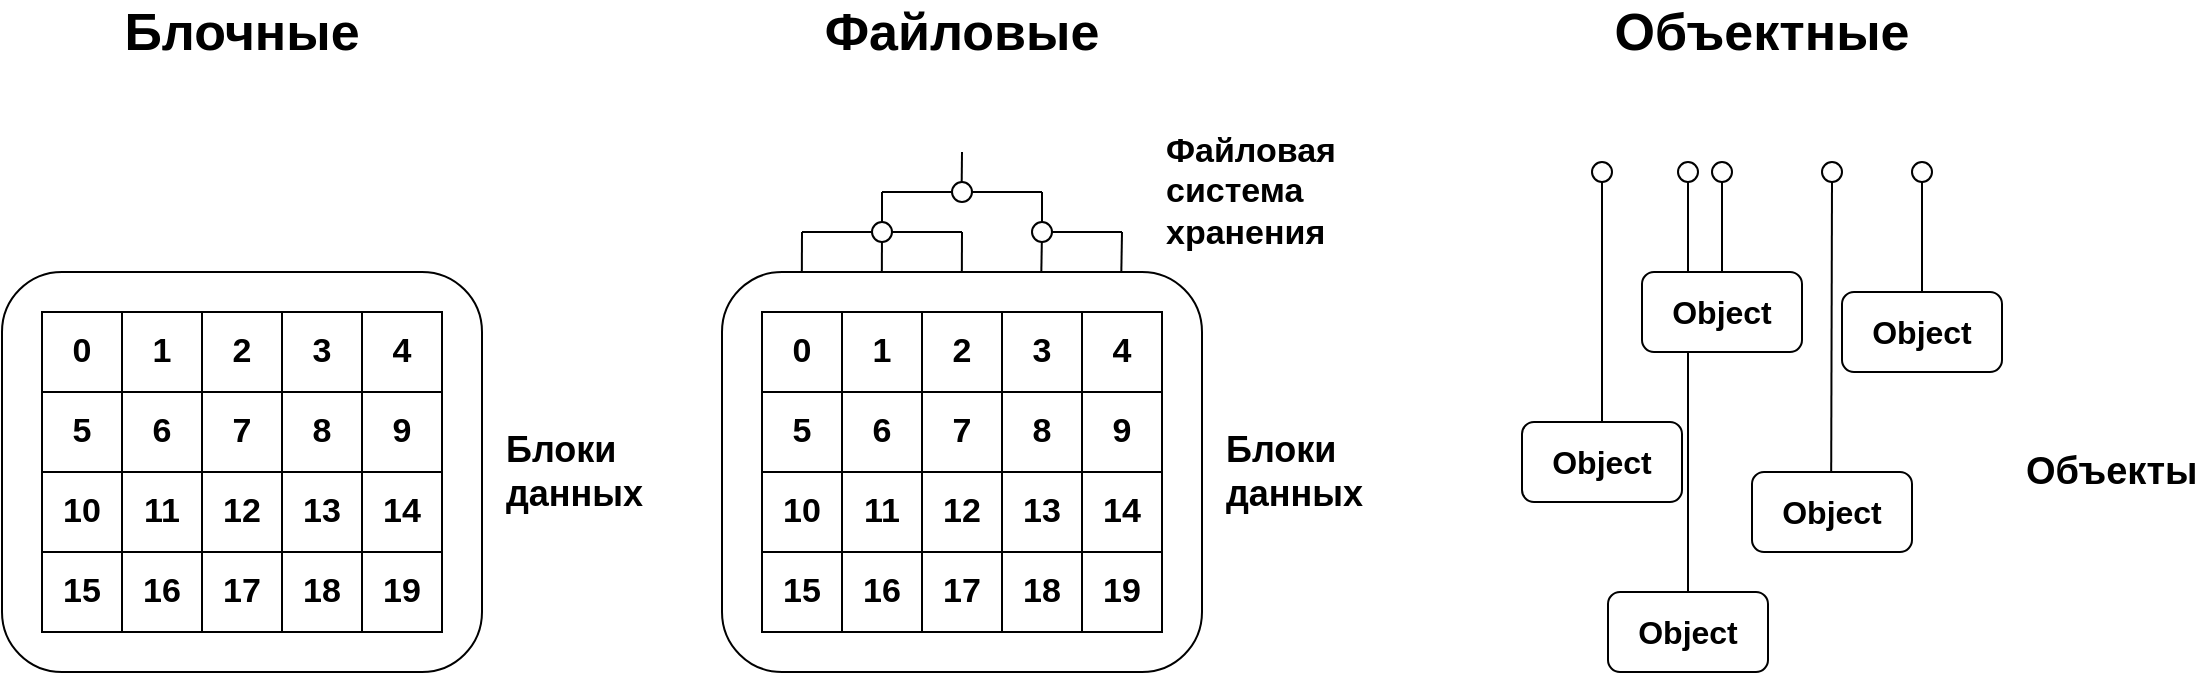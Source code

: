 <mxfile version="25.0.3">
  <diagram id="i2U2fAWp4BPeJd0J6tEC" name="Страница 1">
    <mxGraphModel dx="1434" dy="780" grid="1" gridSize="10" guides="1" tooltips="1" connect="1" arrows="1" fold="1" page="1" pageScale="1" pageWidth="1169" pageHeight="1654" math="0" shadow="0">
      <root>
        <mxCell id="0" />
        <mxCell id="1" parent="0" />
        <mxCell id="drja7BEQDBKc1mPBW_17-103" value="" style="endArrow=none;html=1;rounded=0;entryX=0.5;entryY=1;entryDx=0;entryDy=0;fontStyle=1" edge="1" parent="1" target="drja7BEQDBKc1mPBW_17-105">
          <mxGeometry width="50" height="50" relative="1" as="geometry">
            <mxPoint x="1123" y="1175" as="sourcePoint" />
            <mxPoint x="1123" y="935" as="targetPoint" />
          </mxGeometry>
        </mxCell>
        <mxCell id="drja7BEQDBKc1mPBW_17-23" value="" style="rounded=1;whiteSpace=wrap;html=1;fontStyle=1" vertex="1" parent="1">
          <mxGeometry x="280" y="1015" width="240" height="200" as="geometry" />
        </mxCell>
        <mxCell id="drja7BEQDBKc1mPBW_17-2" value="" style="rounded=0;whiteSpace=wrap;html=1;fontSize=17;fontStyle=1" vertex="1" parent="1">
          <mxGeometry x="300" y="1035" width="200" height="160" as="geometry" />
        </mxCell>
        <mxCell id="drja7BEQDBKc1mPBW_17-3" value="0" style="rounded=0;whiteSpace=wrap;html=1;fontSize=17;fontStyle=1" vertex="1" parent="1">
          <mxGeometry x="300" y="1035" width="40" height="40" as="geometry" />
        </mxCell>
        <mxCell id="drja7BEQDBKc1mPBW_17-4" value="1" style="rounded=0;whiteSpace=wrap;html=1;fontSize=17;fontStyle=1" vertex="1" parent="1">
          <mxGeometry x="340" y="1035" width="40" height="40" as="geometry" />
        </mxCell>
        <mxCell id="drja7BEQDBKc1mPBW_17-5" value="2" style="rounded=0;whiteSpace=wrap;html=1;fontSize=17;fontStyle=1" vertex="1" parent="1">
          <mxGeometry x="380" y="1035" width="40" height="40" as="geometry" />
        </mxCell>
        <mxCell id="drja7BEQDBKc1mPBW_17-6" value="3" style="rounded=0;whiteSpace=wrap;html=1;fontSize=17;fontStyle=1" vertex="1" parent="1">
          <mxGeometry x="420" y="1035" width="40" height="40" as="geometry" />
        </mxCell>
        <mxCell id="drja7BEQDBKc1mPBW_17-7" value="4" style="rounded=0;whiteSpace=wrap;html=1;fontSize=17;fontStyle=1" vertex="1" parent="1">
          <mxGeometry x="460" y="1035" width="40" height="40" as="geometry" />
        </mxCell>
        <mxCell id="drja7BEQDBKc1mPBW_17-8" value="5" style="rounded=0;whiteSpace=wrap;html=1;fontSize=17;fontStyle=1" vertex="1" parent="1">
          <mxGeometry x="300" y="1075" width="40" height="40" as="geometry" />
        </mxCell>
        <mxCell id="drja7BEQDBKc1mPBW_17-9" value="6" style="rounded=0;whiteSpace=wrap;html=1;fontSize=17;fontStyle=1" vertex="1" parent="1">
          <mxGeometry x="340" y="1075" width="40" height="40" as="geometry" />
        </mxCell>
        <mxCell id="drja7BEQDBKc1mPBW_17-10" value="7" style="rounded=0;whiteSpace=wrap;html=1;fontSize=17;fontStyle=1" vertex="1" parent="1">
          <mxGeometry x="380" y="1075" width="40" height="40" as="geometry" />
        </mxCell>
        <mxCell id="drja7BEQDBKc1mPBW_17-11" value="8" style="rounded=0;whiteSpace=wrap;html=1;fontSize=17;fontStyle=1" vertex="1" parent="1">
          <mxGeometry x="420" y="1075" width="40" height="40" as="geometry" />
        </mxCell>
        <mxCell id="drja7BEQDBKc1mPBW_17-12" value="9" style="rounded=0;whiteSpace=wrap;html=1;fontSize=17;fontStyle=1" vertex="1" parent="1">
          <mxGeometry x="460" y="1075" width="40" height="40" as="geometry" />
        </mxCell>
        <mxCell id="drja7BEQDBKc1mPBW_17-13" value="10" style="rounded=0;whiteSpace=wrap;html=1;fontSize=17;fontStyle=1" vertex="1" parent="1">
          <mxGeometry x="300" y="1115" width="40" height="40" as="geometry" />
        </mxCell>
        <mxCell id="drja7BEQDBKc1mPBW_17-14" value="11" style="rounded=0;whiteSpace=wrap;html=1;fontSize=17;fontStyle=1" vertex="1" parent="1">
          <mxGeometry x="340" y="1115" width="40" height="40" as="geometry" />
        </mxCell>
        <mxCell id="drja7BEQDBKc1mPBW_17-15" value="12" style="rounded=0;whiteSpace=wrap;html=1;fontSize=17;fontStyle=1" vertex="1" parent="1">
          <mxGeometry x="380" y="1115" width="40" height="40" as="geometry" />
        </mxCell>
        <mxCell id="drja7BEQDBKc1mPBW_17-16" value="13" style="rounded=0;whiteSpace=wrap;html=1;fontSize=17;fontStyle=1" vertex="1" parent="1">
          <mxGeometry x="420" y="1115" width="40" height="40" as="geometry" />
        </mxCell>
        <mxCell id="drja7BEQDBKc1mPBW_17-17" value="14" style="rounded=0;whiteSpace=wrap;html=1;fontSize=17;fontStyle=1" vertex="1" parent="1">
          <mxGeometry x="460" y="1115" width="40" height="40" as="geometry" />
        </mxCell>
        <mxCell id="drja7BEQDBKc1mPBW_17-18" value="15" style="rounded=0;whiteSpace=wrap;html=1;fontSize=17;fontStyle=1" vertex="1" parent="1">
          <mxGeometry x="300" y="1155" width="40" height="40" as="geometry" />
        </mxCell>
        <mxCell id="drja7BEQDBKc1mPBW_17-19" value="16" style="rounded=0;whiteSpace=wrap;html=1;fontSize=17;fontStyle=1" vertex="1" parent="1">
          <mxGeometry x="340" y="1155" width="40" height="40" as="geometry" />
        </mxCell>
        <mxCell id="drja7BEQDBKc1mPBW_17-20" value="17" style="rounded=0;whiteSpace=wrap;html=1;fontSize=17;fontStyle=1" vertex="1" parent="1">
          <mxGeometry x="380" y="1155" width="40" height="40" as="geometry" />
        </mxCell>
        <mxCell id="drja7BEQDBKc1mPBW_17-21" value="18" style="rounded=0;whiteSpace=wrap;html=1;fontSize=17;fontStyle=1" vertex="1" parent="1">
          <mxGeometry x="420" y="1155" width="40" height="40" as="geometry" />
        </mxCell>
        <mxCell id="drja7BEQDBKc1mPBW_17-22" value="19" style="rounded=0;whiteSpace=wrap;html=1;fontSize=17;fontStyle=1" vertex="1" parent="1">
          <mxGeometry x="460" y="1155" width="40" height="40" as="geometry" />
        </mxCell>
        <mxCell id="drja7BEQDBKc1mPBW_17-45" value="" style="rounded=1;whiteSpace=wrap;html=1;fontStyle=1" vertex="1" parent="1">
          <mxGeometry x="640" y="1015" width="240" height="200" as="geometry" />
        </mxCell>
        <mxCell id="drja7BEQDBKc1mPBW_17-46" value="" style="rounded=0;whiteSpace=wrap;html=1;fontSize=17;fontStyle=1" vertex="1" parent="1">
          <mxGeometry x="660" y="1035" width="200" height="160" as="geometry" />
        </mxCell>
        <mxCell id="drja7BEQDBKc1mPBW_17-47" value="0" style="rounded=0;whiteSpace=wrap;html=1;fontSize=17;fontStyle=1" vertex="1" parent="1">
          <mxGeometry x="660" y="1035" width="40" height="40" as="geometry" />
        </mxCell>
        <mxCell id="drja7BEQDBKc1mPBW_17-48" value="1" style="rounded=0;whiteSpace=wrap;html=1;fontSize=17;fontStyle=1" vertex="1" parent="1">
          <mxGeometry x="700" y="1035" width="40" height="40" as="geometry" />
        </mxCell>
        <mxCell id="drja7BEQDBKc1mPBW_17-49" value="2" style="rounded=0;whiteSpace=wrap;html=1;fontSize=17;fontStyle=1" vertex="1" parent="1">
          <mxGeometry x="740" y="1035" width="40" height="40" as="geometry" />
        </mxCell>
        <mxCell id="drja7BEQDBKc1mPBW_17-50" value="3" style="rounded=0;whiteSpace=wrap;html=1;fontSize=17;fontStyle=1" vertex="1" parent="1">
          <mxGeometry x="780" y="1035" width="40" height="40" as="geometry" />
        </mxCell>
        <mxCell id="drja7BEQDBKc1mPBW_17-51" value="4" style="rounded=0;whiteSpace=wrap;html=1;fontSize=17;fontStyle=1" vertex="1" parent="1">
          <mxGeometry x="820" y="1035" width="40" height="40" as="geometry" />
        </mxCell>
        <mxCell id="drja7BEQDBKc1mPBW_17-52" value="5" style="rounded=0;whiteSpace=wrap;html=1;fontSize=17;fontStyle=1" vertex="1" parent="1">
          <mxGeometry x="660" y="1075" width="40" height="40" as="geometry" />
        </mxCell>
        <mxCell id="drja7BEQDBKc1mPBW_17-53" value="6" style="rounded=0;whiteSpace=wrap;html=1;fontSize=17;fontStyle=1" vertex="1" parent="1">
          <mxGeometry x="700" y="1075" width="40" height="40" as="geometry" />
        </mxCell>
        <mxCell id="drja7BEQDBKc1mPBW_17-54" value="7" style="rounded=0;whiteSpace=wrap;html=1;fontSize=17;fontStyle=1" vertex="1" parent="1">
          <mxGeometry x="740" y="1075" width="40" height="40" as="geometry" />
        </mxCell>
        <mxCell id="drja7BEQDBKc1mPBW_17-55" value="8" style="rounded=0;whiteSpace=wrap;html=1;fontSize=17;fontStyle=1" vertex="1" parent="1">
          <mxGeometry x="780" y="1075" width="40" height="40" as="geometry" />
        </mxCell>
        <mxCell id="drja7BEQDBKc1mPBW_17-56" value="9" style="rounded=0;whiteSpace=wrap;html=1;fontSize=17;fontStyle=1" vertex="1" parent="1">
          <mxGeometry x="820" y="1075" width="40" height="40" as="geometry" />
        </mxCell>
        <mxCell id="drja7BEQDBKc1mPBW_17-57" value="10" style="rounded=0;whiteSpace=wrap;html=1;fontSize=17;fontStyle=1" vertex="1" parent="1">
          <mxGeometry x="660" y="1115" width="40" height="40" as="geometry" />
        </mxCell>
        <mxCell id="drja7BEQDBKc1mPBW_17-58" value="11" style="rounded=0;whiteSpace=wrap;html=1;fontSize=17;fontStyle=1" vertex="1" parent="1">
          <mxGeometry x="700" y="1115" width="40" height="40" as="geometry" />
        </mxCell>
        <mxCell id="drja7BEQDBKc1mPBW_17-59" value="12" style="rounded=0;whiteSpace=wrap;html=1;fontSize=17;fontStyle=1" vertex="1" parent="1">
          <mxGeometry x="740" y="1115" width="40" height="40" as="geometry" />
        </mxCell>
        <mxCell id="drja7BEQDBKc1mPBW_17-60" value="13" style="rounded=0;whiteSpace=wrap;html=1;fontSize=17;fontStyle=1" vertex="1" parent="1">
          <mxGeometry x="780" y="1115" width="40" height="40" as="geometry" />
        </mxCell>
        <mxCell id="drja7BEQDBKc1mPBW_17-61" value="14" style="rounded=0;whiteSpace=wrap;html=1;fontSize=17;fontStyle=1" vertex="1" parent="1">
          <mxGeometry x="820" y="1115" width="40" height="40" as="geometry" />
        </mxCell>
        <mxCell id="drja7BEQDBKc1mPBW_17-62" value="15" style="rounded=0;whiteSpace=wrap;html=1;fontSize=17;fontStyle=1" vertex="1" parent="1">
          <mxGeometry x="660" y="1155" width="40" height="40" as="geometry" />
        </mxCell>
        <mxCell id="drja7BEQDBKc1mPBW_17-63" value="16" style="rounded=0;whiteSpace=wrap;html=1;fontSize=17;fontStyle=1" vertex="1" parent="1">
          <mxGeometry x="700" y="1155" width="40" height="40" as="geometry" />
        </mxCell>
        <mxCell id="drja7BEQDBKc1mPBW_17-64" value="17" style="rounded=0;whiteSpace=wrap;html=1;fontSize=17;fontStyle=1" vertex="1" parent="1">
          <mxGeometry x="740" y="1155" width="40" height="40" as="geometry" />
        </mxCell>
        <mxCell id="drja7BEQDBKc1mPBW_17-65" value="18" style="rounded=0;whiteSpace=wrap;html=1;fontSize=17;fontStyle=1" vertex="1" parent="1">
          <mxGeometry x="780" y="1155" width="40" height="40" as="geometry" />
        </mxCell>
        <mxCell id="drja7BEQDBKc1mPBW_17-66" value="19" style="rounded=0;whiteSpace=wrap;html=1;fontSize=17;fontStyle=1" vertex="1" parent="1">
          <mxGeometry x="820" y="1155" width="40" height="40" as="geometry" />
        </mxCell>
        <mxCell id="drja7BEQDBKc1mPBW_17-67" value="Блоки данных" style="text;html=1;align=left;verticalAlign=middle;whiteSpace=wrap;rounded=0;fontSize=18;fontStyle=1" vertex="1" parent="1">
          <mxGeometry x="890" y="1100" width="60" height="30" as="geometry" />
        </mxCell>
        <mxCell id="drja7BEQDBKc1mPBW_17-68" value="Блоки данных" style="text;html=1;align=left;verticalAlign=middle;whiteSpace=wrap;rounded=0;fontSize=18;fontStyle=1" vertex="1" parent="1">
          <mxGeometry x="530" y="1100" width="60" height="30" as="geometry" />
        </mxCell>
        <mxCell id="drja7BEQDBKc1mPBW_17-69" value="" style="endArrow=none;html=1;rounded=0;fontStyle=1" edge="1" parent="1">
          <mxGeometry width="50" height="50" relative="1" as="geometry">
            <mxPoint x="759.8" y="975" as="sourcePoint" />
            <mxPoint x="760" y="955" as="targetPoint" />
          </mxGeometry>
        </mxCell>
        <mxCell id="drja7BEQDBKc1mPBW_17-70" value="" style="endArrow=none;html=1;rounded=0;fontStyle=1" edge="1" parent="1">
          <mxGeometry width="50" height="50" relative="1" as="geometry">
            <mxPoint x="720" y="975" as="sourcePoint" />
            <mxPoint x="800" y="975" as="targetPoint" />
            <Array as="points">
              <mxPoint x="760" y="975" />
            </Array>
          </mxGeometry>
        </mxCell>
        <mxCell id="drja7BEQDBKc1mPBW_17-71" value="" style="endArrow=none;html=1;rounded=0;fontStyle=1" edge="1" parent="1">
          <mxGeometry width="50" height="50" relative="1" as="geometry">
            <mxPoint x="720" y="995" as="sourcePoint" />
            <mxPoint x="720" y="975" as="targetPoint" />
          </mxGeometry>
        </mxCell>
        <mxCell id="drja7BEQDBKc1mPBW_17-72" value="" style="endArrow=none;html=1;rounded=0;fontStyle=1" edge="1" parent="1">
          <mxGeometry width="50" height="50" relative="1" as="geometry">
            <mxPoint x="680" y="995" as="sourcePoint" />
            <mxPoint x="760" y="995" as="targetPoint" />
          </mxGeometry>
        </mxCell>
        <mxCell id="drja7BEQDBKc1mPBW_17-73" value="" style="endArrow=none;html=1;rounded=0;exitX=0.333;exitY=-0.001;exitDx=0;exitDy=0;exitPerimeter=0;fontStyle=1" edge="1" parent="1">
          <mxGeometry width="50" height="50" relative="1" as="geometry">
            <mxPoint x="719.92" y="1015" as="sourcePoint" />
            <mxPoint x="720" y="995" as="targetPoint" />
          </mxGeometry>
        </mxCell>
        <mxCell id="drja7BEQDBKc1mPBW_17-75" value="" style="endArrow=none;html=1;rounded=0;fontStyle=1" edge="1" parent="1">
          <mxGeometry width="50" height="50" relative="1" as="geometry">
            <mxPoint x="679.92" y="1015" as="sourcePoint" />
            <mxPoint x="680" y="995" as="targetPoint" />
          </mxGeometry>
        </mxCell>
        <mxCell id="drja7BEQDBKc1mPBW_17-76" value="" style="endArrow=none;html=1;rounded=0;fontStyle=1" edge="1" parent="1">
          <mxGeometry width="50" height="50" relative="1" as="geometry">
            <mxPoint x="759.92" y="1015" as="sourcePoint" />
            <mxPoint x="760" y="995" as="targetPoint" />
          </mxGeometry>
        </mxCell>
        <mxCell id="drja7BEQDBKc1mPBW_17-77" value="" style="endArrow=none;html=1;rounded=0;fontStyle=1" edge="1" parent="1" source="drja7BEQDBKc1mPBW_17-85">
          <mxGeometry width="50" height="50" relative="1" as="geometry">
            <mxPoint x="799.66" y="1035" as="sourcePoint" />
            <mxPoint x="800" y="975" as="targetPoint" />
          </mxGeometry>
        </mxCell>
        <mxCell id="drja7BEQDBKc1mPBW_17-78" value="" style="endArrow=none;html=1;rounded=0;fontStyle=1" edge="1" parent="1">
          <mxGeometry width="50" height="50" relative="1" as="geometry">
            <mxPoint x="800" y="995" as="sourcePoint" />
            <mxPoint x="840" y="995" as="targetPoint" />
          </mxGeometry>
        </mxCell>
        <mxCell id="drja7BEQDBKc1mPBW_17-79" value="" style="endArrow=none;html=1;rounded=0;fontStyle=1" edge="1" parent="1">
          <mxGeometry width="50" height="50" relative="1" as="geometry">
            <mxPoint x="839.66" y="1015" as="sourcePoint" />
            <mxPoint x="840" y="995" as="targetPoint" />
          </mxGeometry>
        </mxCell>
        <mxCell id="drja7BEQDBKc1mPBW_17-83" value="" style="ellipse;whiteSpace=wrap;html=1;aspect=fixed;fontStyle=1" vertex="1" parent="1">
          <mxGeometry x="755" y="970" width="10" height="10" as="geometry" />
        </mxCell>
        <mxCell id="drja7BEQDBKc1mPBW_17-84" value="" style="ellipse;whiteSpace=wrap;html=1;aspect=fixed;fontStyle=1" vertex="1" parent="1">
          <mxGeometry x="715" y="990" width="10" height="10" as="geometry" />
        </mxCell>
        <mxCell id="drja7BEQDBKc1mPBW_17-87" value="" style="endArrow=none;html=1;rounded=0;fontStyle=1" edge="1" parent="1">
          <mxGeometry width="50" height="50" relative="1" as="geometry">
            <mxPoint x="799.66" y="1015" as="sourcePoint" />
            <mxPoint x="800" y="995" as="targetPoint" />
          </mxGeometry>
        </mxCell>
        <mxCell id="drja7BEQDBKc1mPBW_17-85" value="" style="ellipse;whiteSpace=wrap;html=1;aspect=fixed;fontStyle=1" vertex="1" parent="1">
          <mxGeometry x="795" y="990" width="10" height="10" as="geometry" />
        </mxCell>
        <mxCell id="drja7BEQDBKc1mPBW_17-90" value="Файловая система хранения" style="text;html=1;align=left;verticalAlign=middle;whiteSpace=wrap;rounded=0;fontSize=17;fontStyle=1" vertex="1" parent="1">
          <mxGeometry x="860" y="960" width="80" height="30" as="geometry" />
        </mxCell>
        <mxCell id="drja7BEQDBKc1mPBW_17-91" value="Object" style="rounded=1;whiteSpace=wrap;html=1;fontSize=16;fontStyle=1" vertex="1" parent="1">
          <mxGeometry x="1040" y="1090" width="80" height="40" as="geometry" />
        </mxCell>
        <mxCell id="drja7BEQDBKc1mPBW_17-92" value="Object" style="rounded=1;whiteSpace=wrap;html=1;fontSize=16;fontStyle=1" vertex="1" parent="1">
          <mxGeometry x="1155" y="1115" width="80" height="40" as="geometry" />
        </mxCell>
        <mxCell id="drja7BEQDBKc1mPBW_17-93" value="Object" style="rounded=1;whiteSpace=wrap;html=1;fontSize=16;fontStyle=1" vertex="1" parent="1">
          <mxGeometry x="1200" y="1025" width="80" height="40" as="geometry" />
        </mxCell>
        <mxCell id="drja7BEQDBKc1mPBW_17-94" value="Object" style="rounded=1;whiteSpace=wrap;html=1;fontSize=16;fontStyle=1" vertex="1" parent="1">
          <mxGeometry x="1083" y="1175" width="80" height="40" as="geometry" />
        </mxCell>
        <mxCell id="drja7BEQDBKc1mPBW_17-95" value="Object" style="rounded=1;whiteSpace=wrap;html=1;fontSize=16;fontStyle=1" vertex="1" parent="1">
          <mxGeometry x="1100" y="1015" width="80" height="40" as="geometry" />
        </mxCell>
        <mxCell id="drja7BEQDBKc1mPBW_17-96" value="" style="endArrow=none;html=1;rounded=0;exitX=0.5;exitY=0;exitDx=0;exitDy=0;entryX=0.5;entryY=1;entryDx=0;entryDy=0;fontStyle=1" edge="1" parent="1" source="drja7BEQDBKc1mPBW_17-91" target="drja7BEQDBKc1mPBW_17-104">
          <mxGeometry width="50" height="50" relative="1" as="geometry">
            <mxPoint x="1050" y="955" as="sourcePoint" />
            <mxPoint x="1080" y="935" as="targetPoint" />
          </mxGeometry>
        </mxCell>
        <mxCell id="drja7BEQDBKc1mPBW_17-100" value="" style="endArrow=none;html=1;rounded=0;exitX=0.5;exitY=0;exitDx=0;exitDy=0;entryX=0.5;entryY=1;entryDx=0;entryDy=0;fontStyle=1" edge="1" parent="1" source="drja7BEQDBKc1mPBW_17-95" target="drja7BEQDBKc1mPBW_17-106">
          <mxGeometry width="50" height="50" relative="1" as="geometry">
            <mxPoint x="1128.89" y="1015" as="sourcePoint" />
            <mxPoint x="1140" y="935" as="targetPoint" />
          </mxGeometry>
        </mxCell>
        <mxCell id="drja7BEQDBKc1mPBW_17-101" value="" style="endArrow=none;html=1;rounded=0;exitX=0.5;exitY=0;exitDx=0;exitDy=0;entryX=0.5;entryY=1;entryDx=0;entryDy=0;fontStyle=1" edge="1" parent="1" source="drja7BEQDBKc1mPBW_17-93" target="drja7BEQDBKc1mPBW_17-109">
          <mxGeometry width="50" height="50" relative="1" as="geometry">
            <mxPoint x="1240" y="1025" as="sourcePoint" />
            <mxPoint x="1240" y="935" as="targetPoint" />
          </mxGeometry>
        </mxCell>
        <mxCell id="drja7BEQDBKc1mPBW_17-102" value="" style="endArrow=none;html=1;rounded=0;exitX=0.5;exitY=0;exitDx=0;exitDy=0;fontStyle=1" edge="1" parent="1" source="drja7BEQDBKc1mPBW_17-107">
          <mxGeometry width="50" height="50" relative="1" as="geometry">
            <mxPoint x="1194.6" y="1145" as="sourcePoint" />
            <mxPoint x="1195" y="965" as="targetPoint" />
          </mxGeometry>
        </mxCell>
        <mxCell id="drja7BEQDBKc1mPBW_17-104" value="" style="ellipse;whiteSpace=wrap;html=1;aspect=fixed;fontStyle=1" vertex="1" parent="1">
          <mxGeometry x="1075" y="960" width="10" height="10" as="geometry" />
        </mxCell>
        <mxCell id="drja7BEQDBKc1mPBW_17-105" value="" style="ellipse;whiteSpace=wrap;html=1;aspect=fixed;fontStyle=1" vertex="1" parent="1">
          <mxGeometry x="1118" y="960" width="10" height="10" as="geometry" />
        </mxCell>
        <mxCell id="drja7BEQDBKc1mPBW_17-106" value="" style="ellipse;whiteSpace=wrap;html=1;aspect=fixed;fontStyle=1" vertex="1" parent="1">
          <mxGeometry x="1135" y="960" width="10" height="10" as="geometry" />
        </mxCell>
        <mxCell id="drja7BEQDBKc1mPBW_17-108" value="" style="endArrow=none;html=1;rounded=0;exitX=0.5;exitY=0;exitDx=0;exitDy=0;fontStyle=1" edge="1" parent="1" target="drja7BEQDBKc1mPBW_17-107">
          <mxGeometry width="50" height="50" relative="1" as="geometry">
            <mxPoint x="1194.6" y="1115" as="sourcePoint" />
            <mxPoint x="1195" y="935" as="targetPoint" />
          </mxGeometry>
        </mxCell>
        <mxCell id="drja7BEQDBKc1mPBW_17-107" value="" style="ellipse;whiteSpace=wrap;html=1;aspect=fixed;fontStyle=1" vertex="1" parent="1">
          <mxGeometry x="1190" y="960" width="10" height="10" as="geometry" />
        </mxCell>
        <mxCell id="drja7BEQDBKc1mPBW_17-109" value="" style="ellipse;whiteSpace=wrap;html=1;aspect=fixed;fontStyle=1" vertex="1" parent="1">
          <mxGeometry x="1235" y="960" width="10" height="10" as="geometry" />
        </mxCell>
        <mxCell id="drja7BEQDBKc1mPBW_17-110" value="Блочные" style="text;html=1;align=center;verticalAlign=middle;whiteSpace=wrap;rounded=0;fontSize=26;fontStyle=1" vertex="1" parent="1">
          <mxGeometry x="370" y="880" width="60" height="30" as="geometry" />
        </mxCell>
        <mxCell id="drja7BEQDBKc1mPBW_17-111" value="Файловые" style="text;html=1;align=center;verticalAlign=middle;whiteSpace=wrap;rounded=0;fontSize=26;fontStyle=1" vertex="1" parent="1">
          <mxGeometry x="730" y="880" width="60" height="30" as="geometry" />
        </mxCell>
        <mxCell id="drja7BEQDBKc1mPBW_17-112" value="Объектные" style="text;html=1;align=center;verticalAlign=middle;whiteSpace=wrap;rounded=0;fontSize=26;fontStyle=1" vertex="1" parent="1">
          <mxGeometry x="1130" y="880" width="60" height="30" as="geometry" />
        </mxCell>
        <mxCell id="drja7BEQDBKc1mPBW_17-113" value="Объекты" style="text;html=1;align=left;verticalAlign=middle;whiteSpace=wrap;rounded=0;fontSize=19;fontStyle=1" vertex="1" parent="1">
          <mxGeometry x="1290" y="1100" width="60" height="30" as="geometry" />
        </mxCell>
      </root>
    </mxGraphModel>
  </diagram>
</mxfile>
